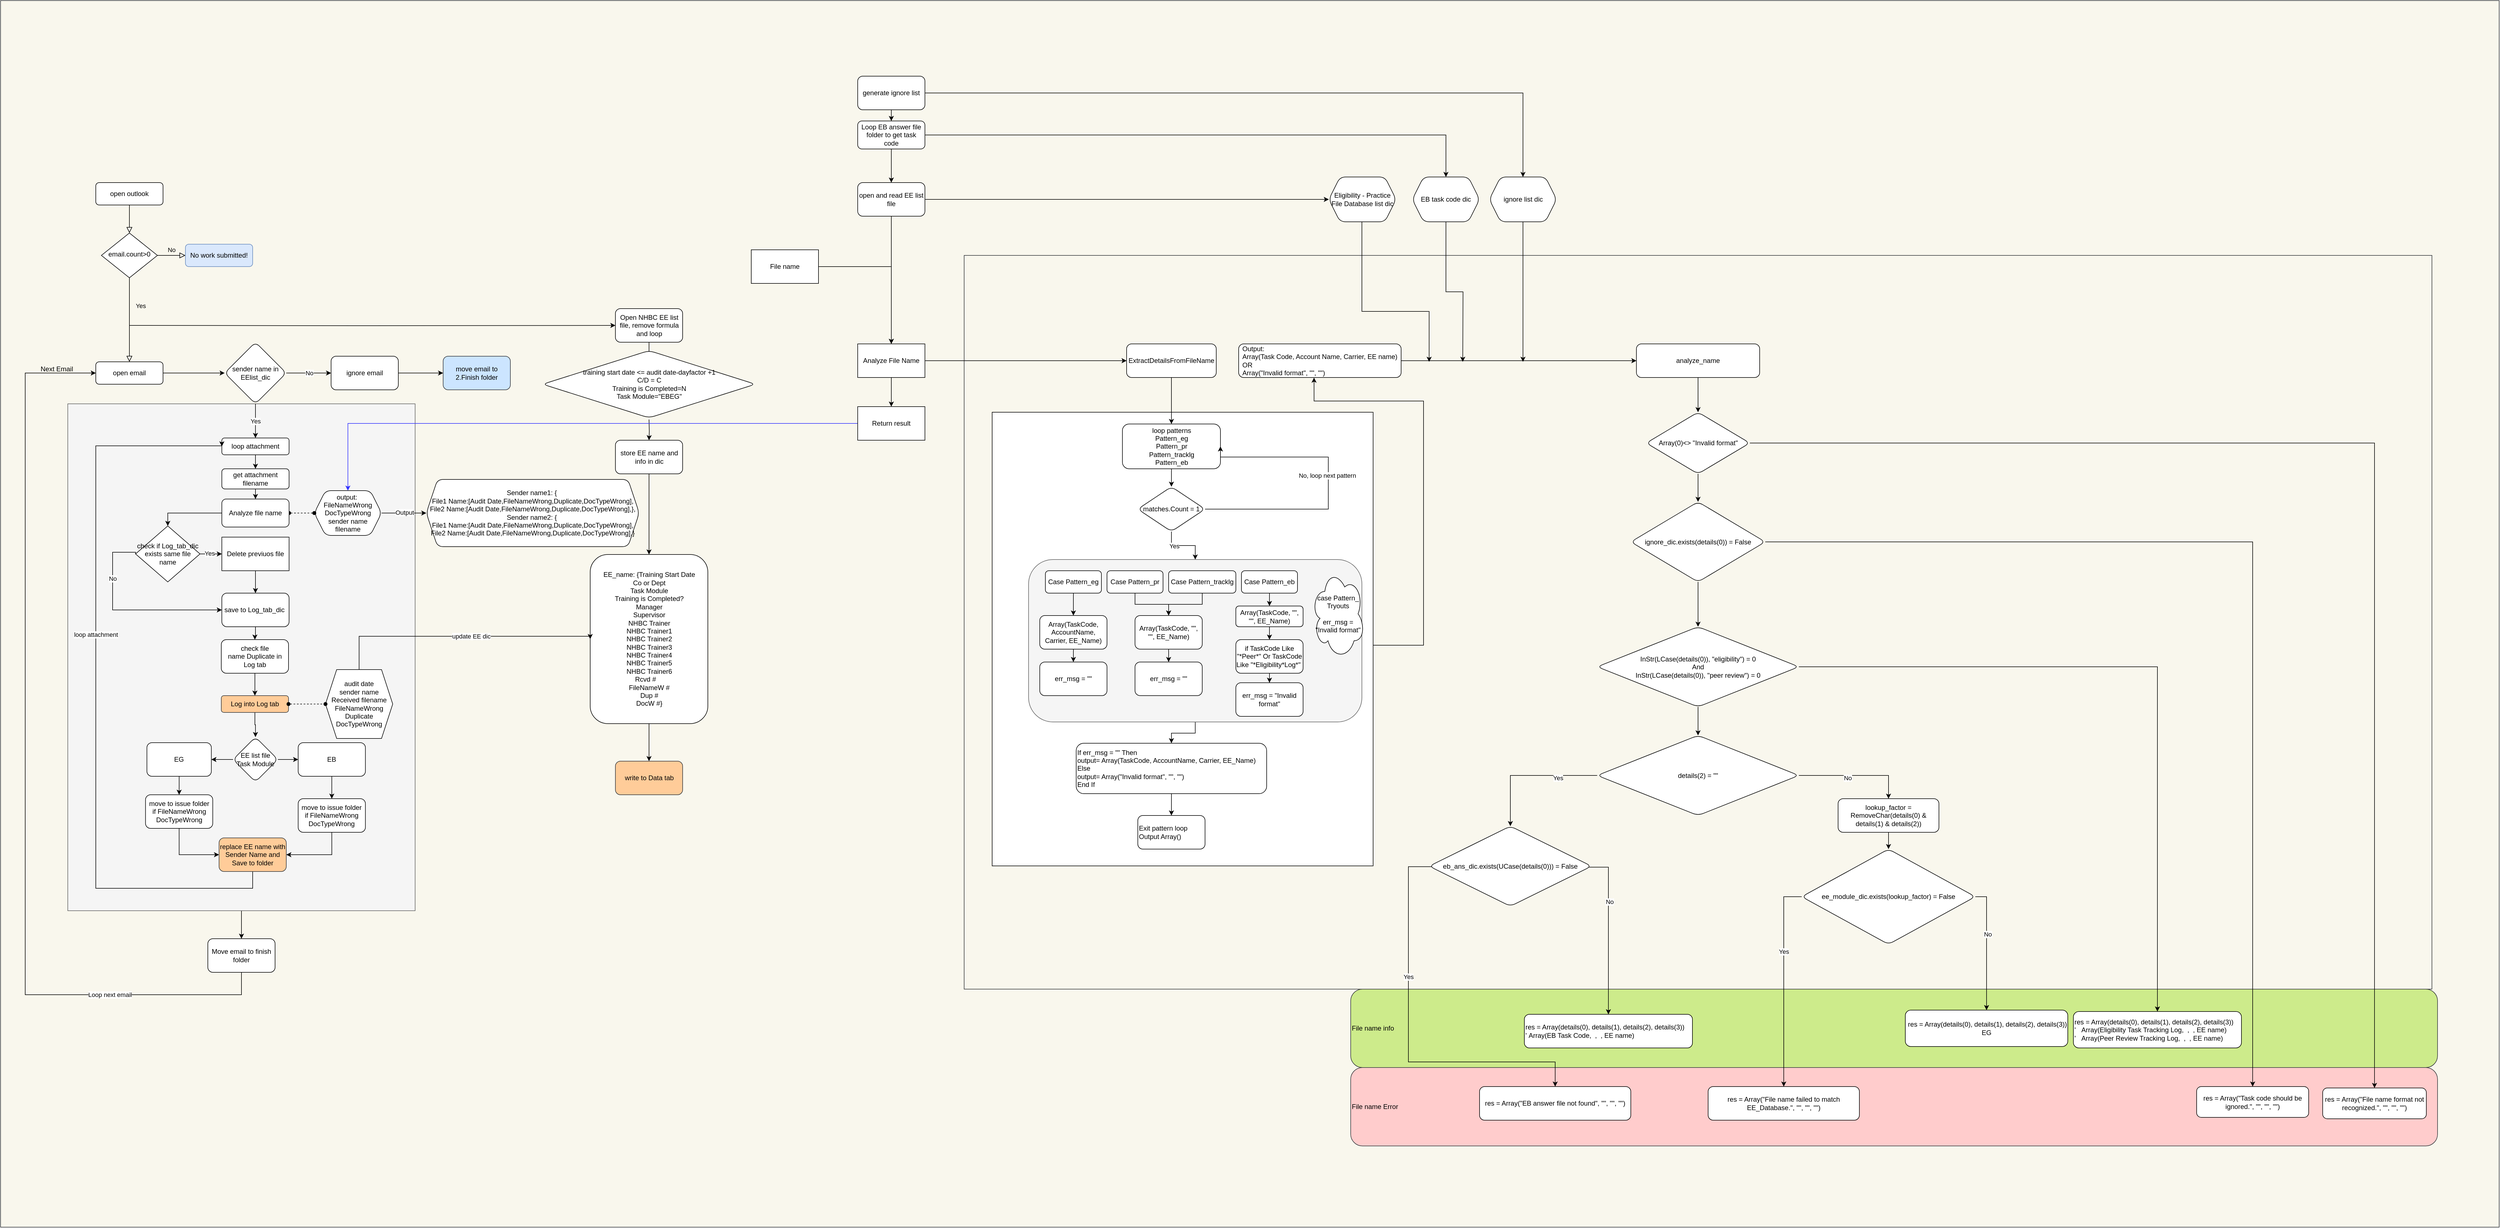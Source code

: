 <mxfile version="22.1.16" type="github">
  <diagram id="C5RBs43oDa-KdzZeNtuy" name="Page-1">
    <mxGraphModel dx="2271" dy="2032" grid="1" gridSize="10" guides="1" tooltips="1" connect="1" arrows="1" fold="1" page="1" pageScale="1" pageWidth="827" pageHeight="1169" math="0" shadow="0">
      <root>
        <mxCell id="WIyWlLk6GJQsqaUBKTNV-0" />
        <mxCell id="WIyWlLk6GJQsqaUBKTNV-1" parent="WIyWlLk6GJQsqaUBKTNV-0" />
        <mxCell id="nEFb0NRuYZ_jhTo4WBhV-221" value="" style="rounded=0;whiteSpace=wrap;html=1;fillColor=#f9f7ed;strokeColor=#36393d;" vertex="1" parent="WIyWlLk6GJQsqaUBKTNV-1">
          <mxGeometry x="-10" y="-245" width="4460" height="2190" as="geometry" />
        </mxCell>
        <mxCell id="nEFb0NRuYZ_jhTo4WBhV-155" value="File name info" style="rounded=1;whiteSpace=wrap;html=1;fillColor=#cdeb8b;strokeColor=#36393d;align=left;" vertex="1" parent="WIyWlLk6GJQsqaUBKTNV-1">
          <mxGeometry x="2400" y="1520" width="1940" height="140" as="geometry" />
        </mxCell>
        <mxCell id="nEFb0NRuYZ_jhTo4WBhV-154" value="File name Error&amp;nbsp;" style="rounded=1;whiteSpace=wrap;html=1;fillColor=#ffcccc;strokeColor=#36393d;align=left;" vertex="1" parent="WIyWlLk6GJQsqaUBKTNV-1">
          <mxGeometry x="2400" y="1660" width="1940" height="140" as="geometry" />
        </mxCell>
        <mxCell id="nEFb0NRuYZ_jhTo4WBhV-102" value="" style="rounded=0;whiteSpace=wrap;html=1;fillColor=#f9f7ed;strokeColor=#36393d;" vertex="1" parent="WIyWlLk6GJQsqaUBKTNV-1">
          <mxGeometry x="1710" y="210" width="2620" height="1310" as="geometry" />
        </mxCell>
        <mxCell id="nEFb0NRuYZ_jhTo4WBhV-98" style="edgeStyle=orthogonalEdgeStyle;rounded=0;orthogonalLoop=1;jettySize=auto;html=1;entryX=0.464;entryY=1.004;entryDx=0;entryDy=0;entryPerimeter=0;" edge="1" parent="WIyWlLk6GJQsqaUBKTNV-1" source="nEFb0NRuYZ_jhTo4WBhV-97" target="nEFb0NRuYZ_jhTo4WBhV-99">
          <mxGeometry relative="1" as="geometry">
            <Array as="points">
              <mxPoint x="2530" y="906" />
              <mxPoint x="2530" y="470" />
              <mxPoint x="2335" y="470" />
            </Array>
          </mxGeometry>
        </mxCell>
        <mxCell id="nEFb0NRuYZ_jhTo4WBhV-97" value="" style="rounded=0;whiteSpace=wrap;html=1;" vertex="1" parent="WIyWlLk6GJQsqaUBKTNV-1">
          <mxGeometry x="1760" y="490" width="680" height="810" as="geometry" />
        </mxCell>
        <mxCell id="Iln7zaR0tb7gjahA7qLT-72" style="edgeStyle=orthogonalEdgeStyle;rounded=0;orthogonalLoop=1;jettySize=auto;html=1;entryX=0;entryY=0.5;entryDx=0;entryDy=0;exitX=0.5;exitY=1;exitDx=0;exitDy=0;" parent="WIyWlLk6GJQsqaUBKTNV-1" source="nEFb0NRuYZ_jhTo4WBhV-18" target="WIyWlLk6GJQsqaUBKTNV-11" edge="1">
          <mxGeometry relative="1" as="geometry">
            <Array as="points">
              <mxPoint x="420" y="1530" />
              <mxPoint x="34" y="1530" />
              <mxPoint x="34" y="420" />
            </Array>
            <mxPoint x="400" y="1200" as="sourcePoint" />
            <mxPoint x="154" y="478" as="targetPoint" />
          </mxGeometry>
        </mxCell>
        <mxCell id="Iln7zaR0tb7gjahA7qLT-73" value="Loop next email" style="edgeLabel;html=1;align=center;verticalAlign=middle;resizable=0;points=[];" parent="Iln7zaR0tb7gjahA7qLT-72" vertex="1" connectable="0">
          <mxGeometry x="-0.666" y="1" relative="1" as="geometry">
            <mxPoint x="2" y="-1" as="offset" />
          </mxGeometry>
        </mxCell>
        <mxCell id="nEFb0NRuYZ_jhTo4WBhV-246" style="edgeStyle=orthogonalEdgeStyle;rounded=0;orthogonalLoop=1;jettySize=auto;html=1;entryX=0.5;entryY=0;entryDx=0;entryDy=0;" edge="1" parent="WIyWlLk6GJQsqaUBKTNV-1" source="Iln7zaR0tb7gjahA7qLT-71" target="nEFb0NRuYZ_jhTo4WBhV-18">
          <mxGeometry relative="1" as="geometry" />
        </mxCell>
        <mxCell id="Iln7zaR0tb7gjahA7qLT-71" value="" style="rounded=0;whiteSpace=wrap;html=1;fillColor=#f5f5f5;fontColor=#333333;strokeColor=#666666;" parent="WIyWlLk6GJQsqaUBKTNV-1" vertex="1">
          <mxGeometry x="110" y="475" width="620" height="905" as="geometry" />
        </mxCell>
        <mxCell id="WIyWlLk6GJQsqaUBKTNV-2" value="" style="rounded=0;html=1;jettySize=auto;orthogonalLoop=1;fontSize=11;endArrow=block;endFill=0;endSize=8;strokeWidth=1;shadow=0;labelBackgroundColor=none;edgeStyle=orthogonalEdgeStyle;" parent="WIyWlLk6GJQsqaUBKTNV-1" source="WIyWlLk6GJQsqaUBKTNV-3" target="WIyWlLk6GJQsqaUBKTNV-6" edge="1">
          <mxGeometry relative="1" as="geometry" />
        </mxCell>
        <mxCell id="WIyWlLk6GJQsqaUBKTNV-3" value="open outlook" style="rounded=1;whiteSpace=wrap;html=1;fontSize=12;glass=0;strokeWidth=1;shadow=0;" parent="WIyWlLk6GJQsqaUBKTNV-1" vertex="1">
          <mxGeometry x="160" y="80" width="120" height="40" as="geometry" />
        </mxCell>
        <mxCell id="WIyWlLk6GJQsqaUBKTNV-4" value="Yes" style="rounded=0;html=1;jettySize=auto;orthogonalLoop=1;fontSize=11;endArrow=block;endFill=0;endSize=8;strokeWidth=1;shadow=0;labelBackgroundColor=none;edgeStyle=orthogonalEdgeStyle;entryX=0.5;entryY=0;entryDx=0;entryDy=0;exitX=0.5;exitY=1;exitDx=0;exitDy=0;" parent="WIyWlLk6GJQsqaUBKTNV-1" source="WIyWlLk6GJQsqaUBKTNV-6" target="WIyWlLk6GJQsqaUBKTNV-11" edge="1">
          <mxGeometry x="-0.333" y="20" relative="1" as="geometry">
            <mxPoint as="offset" />
            <mxPoint x="220" y="290" as="targetPoint" />
          </mxGeometry>
        </mxCell>
        <mxCell id="WIyWlLk6GJQsqaUBKTNV-5" value="No" style="edgeStyle=orthogonalEdgeStyle;rounded=0;html=1;jettySize=auto;orthogonalLoop=1;fontSize=11;endArrow=block;endFill=0;endSize=8;strokeWidth=1;shadow=0;labelBackgroundColor=none;" parent="WIyWlLk6GJQsqaUBKTNV-1" source="WIyWlLk6GJQsqaUBKTNV-6" target="WIyWlLk6GJQsqaUBKTNV-7" edge="1">
          <mxGeometry y="10" relative="1" as="geometry">
            <mxPoint as="offset" />
          </mxGeometry>
        </mxCell>
        <mxCell id="Iln7zaR0tb7gjahA7qLT-15" style="edgeStyle=orthogonalEdgeStyle;rounded=0;orthogonalLoop=1;jettySize=auto;html=1;entryX=0;entryY=0.5;entryDx=0;entryDy=0;" parent="WIyWlLk6GJQsqaUBKTNV-1" target="Iln7zaR0tb7gjahA7qLT-2" edge="1">
          <mxGeometry relative="1" as="geometry">
            <mxPoint x="220" y="335" as="sourcePoint" />
            <mxPoint x="750" y="320" as="targetPoint" />
            <Array as="points" />
          </mxGeometry>
        </mxCell>
        <mxCell id="WIyWlLk6GJQsqaUBKTNV-6" value="email.count&amp;gt;0" style="rhombus;whiteSpace=wrap;html=1;shadow=0;fontFamily=Helvetica;fontSize=12;align=center;strokeWidth=1;spacing=6;spacingTop=-4;" parent="WIyWlLk6GJQsqaUBKTNV-1" vertex="1">
          <mxGeometry x="170" y="170" width="100" height="80" as="geometry" />
        </mxCell>
        <mxCell id="WIyWlLk6GJQsqaUBKTNV-7" value="No work submitted!" style="rounded=1;whiteSpace=wrap;html=1;fontSize=12;glass=0;strokeWidth=1;shadow=0;fillColor=#dae8fc;strokeColor=#6c8ebf;" parent="WIyWlLk6GJQsqaUBKTNV-1" vertex="1">
          <mxGeometry x="320" y="190" width="120" height="40" as="geometry" />
        </mxCell>
        <mxCell id="Iln7zaR0tb7gjahA7qLT-8" value="" style="edgeStyle=orthogonalEdgeStyle;rounded=0;orthogonalLoop=1;jettySize=auto;html=1;" parent="WIyWlLk6GJQsqaUBKTNV-1" source="WIyWlLk6GJQsqaUBKTNV-11" target="Iln7zaR0tb7gjahA7qLT-7" edge="1">
          <mxGeometry relative="1" as="geometry" />
        </mxCell>
        <mxCell id="WIyWlLk6GJQsqaUBKTNV-11" value="open email" style="rounded=1;whiteSpace=wrap;html=1;fontSize=12;glass=0;strokeWidth=1;shadow=0;" parent="WIyWlLk6GJQsqaUBKTNV-1" vertex="1">
          <mxGeometry x="160" y="400" width="120" height="40" as="geometry" />
        </mxCell>
        <mxCell id="nEFb0NRuYZ_jhTo4WBhV-5" style="edgeStyle=orthogonalEdgeStyle;rounded=0;orthogonalLoop=1;jettySize=auto;html=1;entryX=0.5;entryY=0;entryDx=0;entryDy=0;" edge="1" parent="WIyWlLk6GJQsqaUBKTNV-1" source="Iln7zaR0tb7gjahA7qLT-2">
          <mxGeometry relative="1" as="geometry">
            <mxPoint x="1147.5" y="423" as="targetPoint" />
          </mxGeometry>
        </mxCell>
        <mxCell id="Iln7zaR0tb7gjahA7qLT-2" value="Open NHBC EE list file, remove formula&lt;br&gt;and loop" style="rounded=1;whiteSpace=wrap;html=1;" parent="WIyWlLk6GJQsqaUBKTNV-1" vertex="1">
          <mxGeometry x="1087.5" y="305" width="120" height="60" as="geometry" />
        </mxCell>
        <mxCell id="Iln7zaR0tb7gjahA7qLT-6" value="" style="edgeStyle=orthogonalEdgeStyle;rounded=0;orthogonalLoop=1;jettySize=auto;html=1;" parent="WIyWlLk6GJQsqaUBKTNV-1" source="Iln7zaR0tb7gjahA7qLT-3" target="Iln7zaR0tb7gjahA7qLT-5" edge="1">
          <mxGeometry relative="1" as="geometry" />
        </mxCell>
        <mxCell id="Iln7zaR0tb7gjahA7qLT-3" value="store EE name and info in dic" style="whiteSpace=wrap;html=1;rounded=1;" parent="WIyWlLk6GJQsqaUBKTNV-1" vertex="1">
          <mxGeometry x="1087.5" y="540" width="120" height="60" as="geometry" />
        </mxCell>
        <mxCell id="nEFb0NRuYZ_jhTo4WBhV-10" value="" style="edgeStyle=orthogonalEdgeStyle;rounded=0;orthogonalLoop=1;jettySize=auto;html=1;" edge="1" parent="WIyWlLk6GJQsqaUBKTNV-1" source="Iln7zaR0tb7gjahA7qLT-5" target="nEFb0NRuYZ_jhTo4WBhV-9">
          <mxGeometry relative="1" as="geometry" />
        </mxCell>
        <mxCell id="Iln7zaR0tb7gjahA7qLT-5" value="&lt;div&gt;EE_name: {Training Start Date&lt;/div&gt;&lt;div&gt;Co or Dept&lt;/div&gt;&lt;div&gt;Task Module&lt;/div&gt;&lt;div&gt;Training is Completed?&lt;br&gt;&lt;/div&gt;&lt;div&gt;Manager&lt;/div&gt;&lt;div&gt;Supervisor&lt;/div&gt;&lt;div&gt;NHBC Trainer&lt;/div&gt;&lt;div&gt;NHBC Trainer1&lt;/div&gt;&lt;div&gt;NHBC Trainer2&lt;/div&gt;&lt;div&gt;NHBC Trainer3&lt;/div&gt;&lt;div&gt;NHBC Trainer4&lt;/div&gt;&lt;div&gt;NHBC Trainer5&lt;/div&gt;&lt;div&gt;NHBC Trainer6&lt;/div&gt;&lt;div&gt;Rcvd #&lt;span style=&quot;white-space: pre;&quot;&gt;&amp;nbsp;&amp;nbsp;&amp;nbsp;&amp;nbsp;&lt;/span&gt;&lt;/div&gt;&lt;div&gt;FileNameW #&lt;/div&gt;&lt;div&gt;Dup #&lt;/div&gt;&lt;div&gt;&lt;span style=&quot;background-color: initial;&quot;&gt;DocW #&lt;/span&gt;}&lt;/div&gt;" style="whiteSpace=wrap;html=1;rounded=1;" parent="WIyWlLk6GJQsqaUBKTNV-1" vertex="1">
          <mxGeometry x="1042.5" y="744" width="210" height="302" as="geometry" />
        </mxCell>
        <mxCell id="Iln7zaR0tb7gjahA7qLT-12" value="Yes" style="edgeStyle=orthogonalEdgeStyle;rounded=0;orthogonalLoop=1;jettySize=auto;html=1;entryX=0.5;entryY=0;entryDx=0;entryDy=0;exitX=0.5;exitY=1;exitDx=0;exitDy=0;" parent="WIyWlLk6GJQsqaUBKTNV-1" source="Iln7zaR0tb7gjahA7qLT-7" target="Iln7zaR0tb7gjahA7qLT-20" edge="1">
          <mxGeometry relative="1" as="geometry">
            <mxPoint x="415" y="520" as="targetPoint" />
          </mxGeometry>
        </mxCell>
        <mxCell id="Iln7zaR0tb7gjahA7qLT-14" value="No" style="edgeStyle=orthogonalEdgeStyle;rounded=0;orthogonalLoop=1;jettySize=auto;html=1;" parent="WIyWlLk6GJQsqaUBKTNV-1" source="Iln7zaR0tb7gjahA7qLT-7" target="Iln7zaR0tb7gjahA7qLT-13" edge="1">
          <mxGeometry x="0.013" relative="1" as="geometry">
            <mxPoint as="offset" />
          </mxGeometry>
        </mxCell>
        <mxCell id="Iln7zaR0tb7gjahA7qLT-7" value="sender name in EElist_dic" style="rhombus;whiteSpace=wrap;html=1;rounded=1;glass=0;strokeWidth=1;shadow=0;" parent="WIyWlLk6GJQsqaUBKTNV-1" vertex="1">
          <mxGeometry x="390" y="365" width="110" height="110" as="geometry" />
        </mxCell>
        <mxCell id="nEFb0NRuYZ_jhTo4WBhV-184" value="" style="edgeStyle=orthogonalEdgeStyle;rounded=0;orthogonalLoop=1;jettySize=auto;html=1;" edge="1" parent="WIyWlLk6GJQsqaUBKTNV-1" source="Iln7zaR0tb7gjahA7qLT-13" target="nEFb0NRuYZ_jhTo4WBhV-183">
          <mxGeometry relative="1" as="geometry" />
        </mxCell>
        <mxCell id="Iln7zaR0tb7gjahA7qLT-13" value="ignore email" style="rounded=1;whiteSpace=wrap;html=1;glass=0;strokeWidth=1;shadow=0;" parent="WIyWlLk6GJQsqaUBKTNV-1" vertex="1">
          <mxGeometry x="580" y="390" width="120" height="60" as="geometry" />
        </mxCell>
        <mxCell id="Iln7zaR0tb7gjahA7qLT-24" value="" style="edgeStyle=orthogonalEdgeStyle;rounded=0;orthogonalLoop=1;jettySize=auto;html=1;" parent="WIyWlLk6GJQsqaUBKTNV-1" source="Iln7zaR0tb7gjahA7qLT-20" target="Iln7zaR0tb7gjahA7qLT-23" edge="1">
          <mxGeometry relative="1" as="geometry" />
        </mxCell>
        <mxCell id="Iln7zaR0tb7gjahA7qLT-20" value="loop attachment" style="whiteSpace=wrap;html=1;rounded=1;glass=0;strokeWidth=1;shadow=0;" parent="WIyWlLk6GJQsqaUBKTNV-1" vertex="1">
          <mxGeometry x="385" y="536" width="120" height="30" as="geometry" />
        </mxCell>
        <mxCell id="nEFb0NRuYZ_jhTo4WBhV-225" style="edgeStyle=orthogonalEdgeStyle;rounded=0;orthogonalLoop=1;jettySize=auto;html=1;entryX=0.5;entryY=0;entryDx=0;entryDy=0;exitX=0;exitY=0.5;exitDx=0;exitDy=0;" edge="1" parent="WIyWlLk6GJQsqaUBKTNV-1" source="nEFb0NRuYZ_jhTo4WBhV-263" target="nEFb0NRuYZ_jhTo4WBhV-195">
          <mxGeometry relative="1" as="geometry">
            <Array as="points">
              <mxPoint x="289" y="670" />
            </Array>
          </mxGeometry>
        </mxCell>
        <mxCell id="nEFb0NRuYZ_jhTo4WBhV-264" value="" style="edgeStyle=orthogonalEdgeStyle;rounded=0;orthogonalLoop=1;jettySize=auto;html=1;" edge="1" parent="WIyWlLk6GJQsqaUBKTNV-1" source="Iln7zaR0tb7gjahA7qLT-23" target="nEFb0NRuYZ_jhTo4WBhV-263">
          <mxGeometry relative="1" as="geometry" />
        </mxCell>
        <mxCell id="Iln7zaR0tb7gjahA7qLT-23" value="get attachment filename" style="whiteSpace=wrap;html=1;rounded=1;glass=0;strokeWidth=1;shadow=0;" parent="WIyWlLk6GJQsqaUBKTNV-1" vertex="1">
          <mxGeometry x="385" y="591" width="120" height="36" as="geometry" />
        </mxCell>
        <mxCell id="Iln7zaR0tb7gjahA7qLT-28" value="" style="edgeStyle=orthogonalEdgeStyle;rounded=0;orthogonalLoop=1;jettySize=auto;html=1;" parent="WIyWlLk6GJQsqaUBKTNV-1" source="Iln7zaR0tb7gjahA7qLT-25" target="Iln7zaR0tb7gjahA7qLT-27" edge="1">
          <mxGeometry relative="1" as="geometry" />
        </mxCell>
        <mxCell id="Iln7zaR0tb7gjahA7qLT-30" value="" style="edgeStyle=orthogonalEdgeStyle;rounded=0;orthogonalLoop=1;jettySize=auto;html=1;" parent="WIyWlLk6GJQsqaUBKTNV-1" source="Iln7zaR0tb7gjahA7qLT-25" target="Iln7zaR0tb7gjahA7qLT-29" edge="1">
          <mxGeometry relative="1" as="geometry" />
        </mxCell>
        <mxCell id="Iln7zaR0tb7gjahA7qLT-25" value="EE list file&lt;div style=&quot;border-color: var(--border-color);&quot;&gt;Task Module&lt;/div&gt;" style="rhombus;whiteSpace=wrap;html=1;rounded=1;glass=0;strokeWidth=1;shadow=0;" parent="WIyWlLk6GJQsqaUBKTNV-1" vertex="1">
          <mxGeometry x="405" y="1070" width="80" height="80" as="geometry" />
        </mxCell>
        <mxCell id="Iln7zaR0tb7gjahA7qLT-59" style="edgeStyle=orthogonalEdgeStyle;rounded=0;orthogonalLoop=1;jettySize=auto;html=1;entryX=0;entryY=0.5;entryDx=0;entryDy=0;exitX=0.5;exitY=1;exitDx=0;exitDy=0;" parent="WIyWlLk6GJQsqaUBKTNV-1" source="Iln7zaR0tb7gjahA7qLT-64" target="Iln7zaR0tb7gjahA7qLT-56" edge="1">
          <mxGeometry relative="1" as="geometry" />
        </mxCell>
        <mxCell id="Iln7zaR0tb7gjahA7qLT-66" style="edgeStyle=orthogonalEdgeStyle;rounded=0;orthogonalLoop=1;jettySize=auto;html=1;entryX=0.5;entryY=0;entryDx=0;entryDy=0;" parent="WIyWlLk6GJQsqaUBKTNV-1" source="Iln7zaR0tb7gjahA7qLT-27" target="Iln7zaR0tb7gjahA7qLT-64" edge="1">
          <mxGeometry relative="1" as="geometry" />
        </mxCell>
        <mxCell id="Iln7zaR0tb7gjahA7qLT-27" value="EG" style="whiteSpace=wrap;html=1;rounded=1;glass=0;strokeWidth=1;shadow=0;" parent="WIyWlLk6GJQsqaUBKTNV-1" vertex="1">
          <mxGeometry x="251.25" y="1080" width="115" height="60" as="geometry" />
        </mxCell>
        <mxCell id="Iln7zaR0tb7gjahA7qLT-57" style="edgeStyle=orthogonalEdgeStyle;rounded=0;orthogonalLoop=1;jettySize=auto;html=1;entryX=1;entryY=0.5;entryDx=0;entryDy=0;exitX=0.5;exitY=1;exitDx=0;exitDy=0;" parent="WIyWlLk6GJQsqaUBKTNV-1" source="Iln7zaR0tb7gjahA7qLT-47" target="Iln7zaR0tb7gjahA7qLT-56" edge="1">
          <mxGeometry relative="1" as="geometry" />
        </mxCell>
        <mxCell id="Iln7zaR0tb7gjahA7qLT-63" style="edgeStyle=orthogonalEdgeStyle;rounded=0;orthogonalLoop=1;jettySize=auto;html=1;entryX=0.5;entryY=0;entryDx=0;entryDy=0;" parent="WIyWlLk6GJQsqaUBKTNV-1" source="Iln7zaR0tb7gjahA7qLT-29" target="Iln7zaR0tb7gjahA7qLT-47" edge="1">
          <mxGeometry relative="1" as="geometry" />
        </mxCell>
        <mxCell id="Iln7zaR0tb7gjahA7qLT-29" value="EB" style="whiteSpace=wrap;html=1;rounded=1;glass=0;strokeWidth=1;shadow=0;" parent="WIyWlLk6GJQsqaUBKTNV-1" vertex="1">
          <mxGeometry x="521.25" y="1080" width="120" height="60" as="geometry" />
        </mxCell>
        <mxCell id="nEFb0NRuYZ_jhTo4WBhV-238" value="" style="edgeStyle=orthogonalEdgeStyle;rounded=0;orthogonalLoop=1;jettySize=auto;html=1;" edge="1" parent="WIyWlLk6GJQsqaUBKTNV-1" source="Iln7zaR0tb7gjahA7qLT-31" target="nEFb0NRuYZ_jhTo4WBhV-237">
          <mxGeometry relative="1" as="geometry" />
        </mxCell>
        <mxCell id="Iln7zaR0tb7gjahA7qLT-31" value="check file name&amp;nbsp;Duplicate in Log tab" style="whiteSpace=wrap;html=1;rounded=1;glass=0;strokeWidth=1;shadow=0;" parent="WIyWlLk6GJQsqaUBKTNV-1" vertex="1">
          <mxGeometry x="384" y="896" width="120" height="60" as="geometry" />
        </mxCell>
        <mxCell id="nEFb0NRuYZ_jhTo4WBhV-12" value="" style="edgeStyle=orthogonalEdgeStyle;rounded=0;orthogonalLoop=1;jettySize=auto;html=1;" edge="1" parent="WIyWlLk6GJQsqaUBKTNV-1" source="Iln7zaR0tb7gjahA7qLT-51" target="nEFb0NRuYZ_jhTo4WBhV-11">
          <mxGeometry relative="1" as="geometry" />
        </mxCell>
        <mxCell id="nEFb0NRuYZ_jhTo4WBhV-15" value="Output" style="edgeLabel;html=1;align=center;verticalAlign=middle;resizable=0;points=[];" vertex="1" connectable="0" parent="nEFb0NRuYZ_jhTo4WBhV-12">
          <mxGeometry x="0.026" y="1" relative="1" as="geometry">
            <mxPoint as="offset" />
          </mxGeometry>
        </mxCell>
        <mxCell id="Iln7zaR0tb7gjahA7qLT-51" value="output:&amp;nbsp;&lt;br style=&quot;border-color: var(--border-color);&quot;&gt;&lt;div style=&quot;border-color: var(--border-color);&quot;&gt;FileNameWrong&lt;/div&gt;&lt;div style=&quot;border-color: var(--border-color);&quot;&gt;DocTypeWrong&lt;/div&gt;&lt;div style=&quot;border-color: var(--border-color);&quot;&gt;sender name&lt;/div&gt;&lt;div style=&quot;border-color: var(--border-color);&quot;&gt;filename&lt;/div&gt;" style="shape=hexagon;perimeter=hexagonPerimeter2;whiteSpace=wrap;html=1;fixedSize=1;rounded=1;glass=0;strokeWidth=1;shadow=0;" parent="WIyWlLk6GJQsqaUBKTNV-1" vertex="1">
          <mxGeometry x="550" y="630" width="120" height="80" as="geometry" />
        </mxCell>
        <mxCell id="Iln7zaR0tb7gjahA7qLT-69" style="edgeStyle=orthogonalEdgeStyle;rounded=0;orthogonalLoop=1;jettySize=auto;html=1;entryX=0;entryY=0.5;entryDx=0;entryDy=0;exitX=0.5;exitY=1;exitDx=0;exitDy=0;" parent="WIyWlLk6GJQsqaUBKTNV-1" source="Iln7zaR0tb7gjahA7qLT-56" target="Iln7zaR0tb7gjahA7qLT-20" edge="1">
          <mxGeometry relative="1" as="geometry">
            <Array as="points">
              <mxPoint x="440" y="1340" />
              <mxPoint x="160" y="1340" />
              <mxPoint x="160" y="550" />
              <mxPoint x="385" y="550" />
            </Array>
          </mxGeometry>
        </mxCell>
        <mxCell id="Iln7zaR0tb7gjahA7qLT-70" value="loop attachment" style="edgeLabel;html=1;align=center;verticalAlign=middle;resizable=0;points=[];" parent="Iln7zaR0tb7gjahA7qLT-69" vertex="1" connectable="0">
          <mxGeometry x="0.248" relative="1" as="geometry">
            <mxPoint y="64" as="offset" />
          </mxGeometry>
        </mxCell>
        <mxCell id="Iln7zaR0tb7gjahA7qLT-56" value="replace EE name with Sender Name and Save to folder" style="rounded=1;whiteSpace=wrap;html=1;fillColor=#ffcc99;strokeColor=#36393d;" parent="WIyWlLk6GJQsqaUBKTNV-1" vertex="1">
          <mxGeometry x="380" y="1250" width="120" height="60" as="geometry" />
        </mxCell>
        <mxCell id="Iln7zaR0tb7gjahA7qLT-47" value="move to issue folder if&amp;nbsp;FileNameWrong&lt;div style=&quot;border-color: var(--border-color);&quot;&gt;DocTypeWrong&lt;/div&gt;" style="whiteSpace=wrap;html=1;rounded=1;glass=0;strokeWidth=1;shadow=0;" parent="WIyWlLk6GJQsqaUBKTNV-1" vertex="1">
          <mxGeometry x="521.25" y="1180" width="120" height="60" as="geometry" />
        </mxCell>
        <mxCell id="Iln7zaR0tb7gjahA7qLT-64" value="move to issue folder if&amp;nbsp;FileNameWrong&lt;div style=&quot;border-color: var(--border-color);&quot;&gt;DocTypeWrong&lt;/div&gt;" style="whiteSpace=wrap;html=1;rounded=1;glass=0;strokeWidth=1;shadow=0;" parent="WIyWlLk6GJQsqaUBKTNV-1" vertex="1">
          <mxGeometry x="248.75" y="1173" width="120" height="60" as="geometry" />
        </mxCell>
        <mxCell id="Iln7zaR0tb7gjahA7qLT-74" value="Next Email" style="text;html=1;align=center;verticalAlign=middle;resizable=0;points=[];autosize=1;strokeColor=none;fillColor=none;" parent="WIyWlLk6GJQsqaUBKTNV-1" vertex="1">
          <mxGeometry x="50" y="398" width="80" height="30" as="geometry" />
        </mxCell>
        <mxCell id="nEFb0NRuYZ_jhTo4WBhV-6" style="edgeStyle=orthogonalEdgeStyle;rounded=0;orthogonalLoop=1;jettySize=auto;html=1;" edge="1" parent="WIyWlLk6GJQsqaUBKTNV-1" target="Iln7zaR0tb7gjahA7qLT-3">
          <mxGeometry relative="1" as="geometry">
            <mxPoint x="1147.5" y="503" as="sourcePoint" />
          </mxGeometry>
        </mxCell>
        <mxCell id="nEFb0NRuYZ_jhTo4WBhV-1" value="training start date &amp;lt;= audit date-dayfactor +1&lt;br&gt;C/D = C&lt;br&gt;Training is Completed=N&lt;br&gt;Task Module=&quot;EBEG&quot;" style="rhombus;whiteSpace=wrap;html=1;rounded=1;glass=0;strokeWidth=1;shadow=0;" vertex="1" parent="WIyWlLk6GJQsqaUBKTNV-1">
          <mxGeometry x="957.5" y="380" width="380" height="120" as="geometry" />
        </mxCell>
        <mxCell id="nEFb0NRuYZ_jhTo4WBhV-9" value="write to Data tab" style="whiteSpace=wrap;html=1;rounded=1;fillColor=#ffcc99;strokeColor=#36393d;" vertex="1" parent="WIyWlLk6GJQsqaUBKTNV-1">
          <mxGeometry x="1087.5" y="1113" width="120" height="60" as="geometry" />
        </mxCell>
        <mxCell id="nEFb0NRuYZ_jhTo4WBhV-11" value="&lt;div style=&quot;border-color: var(--border-color);&quot;&gt;Sender name1: {&amp;nbsp;&lt;/div&gt;&lt;div style=&quot;border-color: var(--border-color);&quot;&gt;File1 Name:[Audit Date,FileNameWrong,Duplicate,DocTypeWrong],&lt;/div&gt;&lt;div style=&quot;border-color: var(--border-color);&quot;&gt;File2 Name:[Audit Date,FileNameWrong,Duplicate,DocTypeWrong],},&lt;br&gt;&lt;/div&gt;&lt;div style=&quot;border-color: var(--border-color);&quot;&gt;&lt;div style=&quot;border-color: var(--border-color);&quot;&gt;Sender name2: {&amp;nbsp;&lt;/div&gt;&lt;div style=&quot;border-color: var(--border-color);&quot;&gt;File1 Name:[Audit Date,FileNameWrong,Duplicate,DocTypeWrong],&lt;/div&gt;&lt;div style=&quot;border-color: var(--border-color);&quot;&gt;File2 Name:[Audit Date,FileNameWrong,Duplicate,DocTypeWrong],}&lt;/div&gt;&lt;/div&gt;" style="shape=hexagon;perimeter=hexagonPerimeter2;whiteSpace=wrap;html=1;fixedSize=1;rounded=1;glass=0;strokeWidth=1;shadow=0;align=center;" vertex="1" parent="WIyWlLk6GJQsqaUBKTNV-1">
          <mxGeometry x="750" y="610" width="380" height="120" as="geometry" />
        </mxCell>
        <mxCell id="nEFb0NRuYZ_jhTo4WBhV-18" value="Move email to finish folder" style="rounded=1;whiteSpace=wrap;html=1;" vertex="1" parent="WIyWlLk6GJQsqaUBKTNV-1">
          <mxGeometry x="360" y="1430" width="120" height="60" as="geometry" />
        </mxCell>
        <mxCell id="nEFb0NRuYZ_jhTo4WBhV-163" value="" style="edgeStyle=orthogonalEdgeStyle;rounded=0;orthogonalLoop=1;jettySize=auto;html=1;" edge="1" parent="WIyWlLk6GJQsqaUBKTNV-1" source="nEFb0NRuYZ_jhTo4WBhV-19" target="nEFb0NRuYZ_jhTo4WBhV-162">
          <mxGeometry relative="1" as="geometry" />
        </mxCell>
        <mxCell id="nEFb0NRuYZ_jhTo4WBhV-19" value="File name" style="rounded=0;whiteSpace=wrap;html=1;" vertex="1" parent="WIyWlLk6GJQsqaUBKTNV-1">
          <mxGeometry x="1330" y="200" width="120" height="60" as="geometry" />
        </mxCell>
        <mxCell id="nEFb0NRuYZ_jhTo4WBhV-92" value="" style="edgeStyle=orthogonalEdgeStyle;rounded=0;orthogonalLoop=1;jettySize=auto;html=1;" edge="1" parent="WIyWlLk6GJQsqaUBKTNV-1" source="nEFb0NRuYZ_jhTo4WBhV-29" target="nEFb0NRuYZ_jhTo4WBhV-91">
          <mxGeometry relative="1" as="geometry" />
        </mxCell>
        <mxCell id="nEFb0NRuYZ_jhTo4WBhV-29" value="analyze_name" style="rounded=1;whiteSpace=wrap;html=1;" vertex="1" parent="WIyWlLk6GJQsqaUBKTNV-1">
          <mxGeometry x="2910" y="368" width="220" height="60" as="geometry" />
        </mxCell>
        <mxCell id="nEFb0NRuYZ_jhTo4WBhV-34" value="" style="edgeStyle=orthogonalEdgeStyle;rounded=0;orthogonalLoop=1;jettySize=auto;html=1;" edge="1" parent="WIyWlLk6GJQsqaUBKTNV-1" source="nEFb0NRuYZ_jhTo4WBhV-31" target="nEFb0NRuYZ_jhTo4WBhV-33">
          <mxGeometry relative="1" as="geometry" />
        </mxCell>
        <mxCell id="nEFb0NRuYZ_jhTo4WBhV-207" style="edgeStyle=orthogonalEdgeStyle;rounded=0;orthogonalLoop=1;jettySize=auto;html=1;entryX=0.5;entryY=0;entryDx=0;entryDy=0;" edge="1" parent="WIyWlLk6GJQsqaUBKTNV-1" source="nEFb0NRuYZ_jhTo4WBhV-31" target="nEFb0NRuYZ_jhTo4WBhV-162">
          <mxGeometry relative="1" as="geometry" />
        </mxCell>
        <mxCell id="nEFb0NRuYZ_jhTo4WBhV-31" value="open and read EE list file" style="rounded=1;whiteSpace=wrap;html=1;" vertex="1" parent="WIyWlLk6GJQsqaUBKTNV-1">
          <mxGeometry x="1520" y="80" width="120" height="60" as="geometry" />
        </mxCell>
        <mxCell id="nEFb0NRuYZ_jhTo4WBhV-36" value="" style="edgeStyle=orthogonalEdgeStyle;rounded=0;orthogonalLoop=1;jettySize=auto;html=1;exitX=1;exitY=0.5;exitDx=0;exitDy=0;" edge="1" parent="WIyWlLk6GJQsqaUBKTNV-1" source="nEFb0NRuYZ_jhTo4WBhV-32" target="nEFb0NRuYZ_jhTo4WBhV-35">
          <mxGeometry relative="1" as="geometry">
            <Array as="points">
              <mxPoint x="2570" y="-5" />
            </Array>
          </mxGeometry>
        </mxCell>
        <mxCell id="nEFb0NRuYZ_jhTo4WBhV-158" style="edgeStyle=orthogonalEdgeStyle;rounded=0;orthogonalLoop=1;jettySize=auto;html=1;entryX=0.5;entryY=0;entryDx=0;entryDy=0;" edge="1" parent="WIyWlLk6GJQsqaUBKTNV-1" source="nEFb0NRuYZ_jhTo4WBhV-32" target="nEFb0NRuYZ_jhTo4WBhV-31">
          <mxGeometry relative="1" as="geometry" />
        </mxCell>
        <mxCell id="nEFb0NRuYZ_jhTo4WBhV-32" value="Loop EB answer file folder to get task code" style="rounded=1;whiteSpace=wrap;html=1;" vertex="1" parent="WIyWlLk6GJQsqaUBKTNV-1">
          <mxGeometry x="1520" y="-30" width="120" height="50" as="geometry" />
        </mxCell>
        <mxCell id="nEFb0NRuYZ_jhTo4WBhV-153" style="edgeStyle=orthogonalEdgeStyle;rounded=0;orthogonalLoop=1;jettySize=auto;html=1;" edge="1" parent="WIyWlLk6GJQsqaUBKTNV-1" source="nEFb0NRuYZ_jhTo4WBhV-33">
          <mxGeometry relative="1" as="geometry">
            <mxPoint x="2540.0" y="400" as="targetPoint" />
            <Array as="points">
              <mxPoint x="2420" y="310" />
              <mxPoint x="2540" y="310" />
            </Array>
          </mxGeometry>
        </mxCell>
        <mxCell id="nEFb0NRuYZ_jhTo4WBhV-33" value="Eligibility - Practice File Database list dic" style="shape=hexagon;perimeter=hexagonPerimeter2;whiteSpace=wrap;html=1;fixedSize=1;rounded=1;" vertex="1" parent="WIyWlLk6GJQsqaUBKTNV-1">
          <mxGeometry x="2361" y="70" width="120" height="80" as="geometry" />
        </mxCell>
        <mxCell id="nEFb0NRuYZ_jhTo4WBhV-108" style="edgeStyle=orthogonalEdgeStyle;rounded=0;orthogonalLoop=1;jettySize=auto;html=1;" edge="1" parent="WIyWlLk6GJQsqaUBKTNV-1" source="nEFb0NRuYZ_jhTo4WBhV-35">
          <mxGeometry relative="1" as="geometry">
            <mxPoint x="2600" y="400" as="targetPoint" />
          </mxGeometry>
        </mxCell>
        <mxCell id="nEFb0NRuYZ_jhTo4WBhV-35" value="EB task code dic" style="shape=hexagon;perimeter=hexagonPerimeter2;whiteSpace=wrap;html=1;fixedSize=1;rounded=1;" vertex="1" parent="WIyWlLk6GJQsqaUBKTNV-1">
          <mxGeometry x="2510" y="70" width="120" height="80" as="geometry" />
        </mxCell>
        <mxCell id="nEFb0NRuYZ_jhTo4WBhV-90" value="" style="edgeStyle=orthogonalEdgeStyle;rounded=0;orthogonalLoop=1;jettySize=auto;html=1;" edge="1" parent="WIyWlLk6GJQsqaUBKTNV-1" source="nEFb0NRuYZ_jhTo4WBhV-37" target="nEFb0NRuYZ_jhTo4WBhV-38">
          <mxGeometry relative="1" as="geometry" />
        </mxCell>
        <mxCell id="nEFb0NRuYZ_jhTo4WBhV-157" style="edgeStyle=orthogonalEdgeStyle;rounded=0;orthogonalLoop=1;jettySize=auto;html=1;entryX=0.5;entryY=0;entryDx=0;entryDy=0;" edge="1" parent="WIyWlLk6GJQsqaUBKTNV-1" source="nEFb0NRuYZ_jhTo4WBhV-37" target="nEFb0NRuYZ_jhTo4WBhV-32">
          <mxGeometry relative="1" as="geometry" />
        </mxCell>
        <mxCell id="nEFb0NRuYZ_jhTo4WBhV-37" value="generate ignore list" style="rounded=1;whiteSpace=wrap;html=1;" vertex="1" parent="WIyWlLk6GJQsqaUBKTNV-1">
          <mxGeometry x="1520" y="-110" width="120" height="60" as="geometry" />
        </mxCell>
        <mxCell id="nEFb0NRuYZ_jhTo4WBhV-205" style="edgeStyle=orthogonalEdgeStyle;rounded=0;orthogonalLoop=1;jettySize=auto;html=1;" edge="1" parent="WIyWlLk6GJQsqaUBKTNV-1" source="nEFb0NRuYZ_jhTo4WBhV-38">
          <mxGeometry relative="1" as="geometry">
            <mxPoint x="2707.5" y="400" as="targetPoint" />
          </mxGeometry>
        </mxCell>
        <mxCell id="nEFb0NRuYZ_jhTo4WBhV-38" value="ignore list&amp;nbsp;dic" style="shape=hexagon;perimeter=hexagonPerimeter2;whiteSpace=wrap;html=1;fixedSize=1;rounded=1;" vertex="1" parent="WIyWlLk6GJQsqaUBKTNV-1">
          <mxGeometry x="2647.5" y="70" width="120" height="80" as="geometry" />
        </mxCell>
        <mxCell id="nEFb0NRuYZ_jhTo4WBhV-46" value="" style="edgeStyle=orthogonalEdgeStyle;rounded=0;orthogonalLoop=1;jettySize=auto;html=1;" edge="1" parent="WIyWlLk6GJQsqaUBKTNV-1" source="nEFb0NRuYZ_jhTo4WBhV-42" target="nEFb0NRuYZ_jhTo4WBhV-45">
          <mxGeometry relative="1" as="geometry" />
        </mxCell>
        <mxCell id="nEFb0NRuYZ_jhTo4WBhV-42" value="ExtractDetailsFromFileName" style="rounded=1;whiteSpace=wrap;html=1;" vertex="1" parent="WIyWlLk6GJQsqaUBKTNV-1">
          <mxGeometry x="2000" y="368" width="160" height="60" as="geometry" />
        </mxCell>
        <mxCell id="nEFb0NRuYZ_jhTo4WBhV-79" value="" style="edgeStyle=orthogonalEdgeStyle;rounded=0;orthogonalLoop=1;jettySize=auto;html=1;" edge="1" parent="WIyWlLk6GJQsqaUBKTNV-1" source="nEFb0NRuYZ_jhTo4WBhV-45" target="nEFb0NRuYZ_jhTo4WBhV-78">
          <mxGeometry relative="1" as="geometry" />
        </mxCell>
        <mxCell id="nEFb0NRuYZ_jhTo4WBhV-45" value="loop patterns&lt;br&gt;Pattern_eg&lt;br&gt;Pattern_pr&lt;br&gt;Pattern_tracklg&lt;br&gt;Pattern_eb" style="whiteSpace=wrap;html=1;rounded=1;" vertex="1" parent="WIyWlLk6GJQsqaUBKTNV-1">
          <mxGeometry x="1992.5" y="511" width="175" height="80" as="geometry" />
        </mxCell>
        <mxCell id="nEFb0NRuYZ_jhTo4WBhV-77" value="" style="edgeStyle=orthogonalEdgeStyle;rounded=0;orthogonalLoop=1;jettySize=auto;html=1;" edge="1" parent="WIyWlLk6GJQsqaUBKTNV-1" source="nEFb0NRuYZ_jhTo4WBhV-49" target="nEFb0NRuYZ_jhTo4WBhV-76">
          <mxGeometry relative="1" as="geometry" />
        </mxCell>
        <mxCell id="nEFb0NRuYZ_jhTo4WBhV-49" value="" style="whiteSpace=wrap;html=1;rounded=1;fillColor=#f5f5f5;fontColor=#333333;strokeColor=#666666;" vertex="1" parent="WIyWlLk6GJQsqaUBKTNV-1">
          <mxGeometry x="1825" y="753" width="595" height="290" as="geometry" />
        </mxCell>
        <mxCell id="nEFb0NRuYZ_jhTo4WBhV-57" value="" style="edgeStyle=orthogonalEdgeStyle;rounded=0;orthogonalLoop=1;jettySize=auto;html=1;" edge="1" parent="WIyWlLk6GJQsqaUBKTNV-1" source="nEFb0NRuYZ_jhTo4WBhV-51" target="nEFb0NRuYZ_jhTo4WBhV-56">
          <mxGeometry relative="1" as="geometry" />
        </mxCell>
        <mxCell id="nEFb0NRuYZ_jhTo4WBhV-51" value="Case Pattern_eg" style="whiteSpace=wrap;html=1;rounded=1;" vertex="1" parent="WIyWlLk6GJQsqaUBKTNV-1">
          <mxGeometry x="1855" y="773" width="100" height="40" as="geometry" />
        </mxCell>
        <mxCell id="nEFb0NRuYZ_jhTo4WBhV-59" value="" style="edgeStyle=orthogonalEdgeStyle;rounded=0;orthogonalLoop=1;jettySize=auto;html=1;" edge="1" parent="WIyWlLk6GJQsqaUBKTNV-1" source="nEFb0NRuYZ_jhTo4WBhV-53" target="nEFb0NRuYZ_jhTo4WBhV-58">
          <mxGeometry relative="1" as="geometry" />
        </mxCell>
        <mxCell id="nEFb0NRuYZ_jhTo4WBhV-53" value="Case Pattern_pr" style="whiteSpace=wrap;html=1;rounded=1;" vertex="1" parent="WIyWlLk6GJQsqaUBKTNV-1">
          <mxGeometry x="1965" y="773" width="100" height="40" as="geometry" />
        </mxCell>
        <mxCell id="nEFb0NRuYZ_jhTo4WBhV-60" style="edgeStyle=orthogonalEdgeStyle;rounded=0;orthogonalLoop=1;jettySize=auto;html=1;entryX=0.5;entryY=0;entryDx=0;entryDy=0;" edge="1" parent="WIyWlLk6GJQsqaUBKTNV-1" source="nEFb0NRuYZ_jhTo4WBhV-54" target="nEFb0NRuYZ_jhTo4WBhV-58">
          <mxGeometry relative="1" as="geometry" />
        </mxCell>
        <mxCell id="nEFb0NRuYZ_jhTo4WBhV-54" value="Case Pattern_tracklg" style="whiteSpace=wrap;html=1;rounded=1;" vertex="1" parent="WIyWlLk6GJQsqaUBKTNV-1">
          <mxGeometry x="2075" y="773" width="120" height="40" as="geometry" />
        </mxCell>
        <mxCell id="nEFb0NRuYZ_jhTo4WBhV-62" value="" style="edgeStyle=orthogonalEdgeStyle;rounded=0;orthogonalLoop=1;jettySize=auto;html=1;" edge="1" parent="WIyWlLk6GJQsqaUBKTNV-1" source="nEFb0NRuYZ_jhTo4WBhV-55" target="nEFb0NRuYZ_jhTo4WBhV-61">
          <mxGeometry relative="1" as="geometry" />
        </mxCell>
        <mxCell id="nEFb0NRuYZ_jhTo4WBhV-55" value="Case Pattern_eb" style="whiteSpace=wrap;html=1;rounded=1;" vertex="1" parent="WIyWlLk6GJQsqaUBKTNV-1">
          <mxGeometry x="2205" y="773" width="100" height="40" as="geometry" />
        </mxCell>
        <mxCell id="nEFb0NRuYZ_jhTo4WBhV-75" value="" style="edgeStyle=orthogonalEdgeStyle;rounded=0;orthogonalLoop=1;jettySize=auto;html=1;" edge="1" parent="WIyWlLk6GJQsqaUBKTNV-1" source="nEFb0NRuYZ_jhTo4WBhV-56" target="nEFb0NRuYZ_jhTo4WBhV-74">
          <mxGeometry relative="1" as="geometry" />
        </mxCell>
        <mxCell id="nEFb0NRuYZ_jhTo4WBhV-56" value="Array(TaskCode, AccountName, Carrier, EE_Name)" style="whiteSpace=wrap;html=1;rounded=1;" vertex="1" parent="WIyWlLk6GJQsqaUBKTNV-1">
          <mxGeometry x="1845" y="853" width="120" height="60" as="geometry" />
        </mxCell>
        <mxCell id="nEFb0NRuYZ_jhTo4WBhV-73" value="" style="edgeStyle=orthogonalEdgeStyle;rounded=0;orthogonalLoop=1;jettySize=auto;html=1;" edge="1" parent="WIyWlLk6GJQsqaUBKTNV-1" source="nEFb0NRuYZ_jhTo4WBhV-58" target="nEFb0NRuYZ_jhTo4WBhV-72">
          <mxGeometry relative="1" as="geometry" />
        </mxCell>
        <mxCell id="nEFb0NRuYZ_jhTo4WBhV-58" value="Array(TaskCode, &quot;&quot;, &quot;&quot;, EE_Name)" style="whiteSpace=wrap;html=1;rounded=1;" vertex="1" parent="WIyWlLk6GJQsqaUBKTNV-1">
          <mxGeometry x="2015" y="853" width="120" height="60" as="geometry" />
        </mxCell>
        <mxCell id="nEFb0NRuYZ_jhTo4WBhV-66" value="" style="edgeStyle=orthogonalEdgeStyle;rounded=0;orthogonalLoop=1;jettySize=auto;html=1;" edge="1" parent="WIyWlLk6GJQsqaUBKTNV-1" source="nEFb0NRuYZ_jhTo4WBhV-61" target="nEFb0NRuYZ_jhTo4WBhV-65">
          <mxGeometry relative="1" as="geometry" />
        </mxCell>
        <mxCell id="nEFb0NRuYZ_jhTo4WBhV-61" value="Array(TaskCode, &quot;&quot;, &quot;&quot;, EE_Name)" style="whiteSpace=wrap;html=1;rounded=1;" vertex="1" parent="WIyWlLk6GJQsqaUBKTNV-1">
          <mxGeometry x="2195" y="836" width="120" height="37" as="geometry" />
        </mxCell>
        <mxCell id="nEFb0NRuYZ_jhTo4WBhV-68" value="" style="edgeStyle=orthogonalEdgeStyle;rounded=0;orthogonalLoop=1;jettySize=auto;html=1;" edge="1" parent="WIyWlLk6GJQsqaUBKTNV-1" source="nEFb0NRuYZ_jhTo4WBhV-65" target="nEFb0NRuYZ_jhTo4WBhV-67">
          <mxGeometry relative="1" as="geometry" />
        </mxCell>
        <mxCell id="nEFb0NRuYZ_jhTo4WBhV-65" value="if TaskCode Like &quot;*Peer*&quot; Or TaskCode Like &quot;*Eligibility*Log*&quot;&amp;nbsp;" style="whiteSpace=wrap;html=1;rounded=1;" vertex="1" parent="WIyWlLk6GJQsqaUBKTNV-1">
          <mxGeometry x="2195" y="896" width="120" height="60" as="geometry" />
        </mxCell>
        <mxCell id="nEFb0NRuYZ_jhTo4WBhV-67" value="err_msg = &quot;Invalid format&quot;" style="whiteSpace=wrap;html=1;rounded=1;" vertex="1" parent="WIyWlLk6GJQsqaUBKTNV-1">
          <mxGeometry x="2195" y="973" width="120" height="60" as="geometry" />
        </mxCell>
        <mxCell id="nEFb0NRuYZ_jhTo4WBhV-72" value="err_msg = &quot;&quot;" style="whiteSpace=wrap;html=1;rounded=1;" vertex="1" parent="WIyWlLk6GJQsqaUBKTNV-1">
          <mxGeometry x="2015" y="936" width="120" height="60" as="geometry" />
        </mxCell>
        <mxCell id="nEFb0NRuYZ_jhTo4WBhV-74" value="err_msg = &quot;&quot;" style="whiteSpace=wrap;html=1;rounded=1;" vertex="1" parent="WIyWlLk6GJQsqaUBKTNV-1">
          <mxGeometry x="1845" y="936" width="120" height="60" as="geometry" />
        </mxCell>
        <mxCell id="nEFb0NRuYZ_jhTo4WBhV-86" value="" style="edgeStyle=orthogonalEdgeStyle;rounded=0;orthogonalLoop=1;jettySize=auto;html=1;" edge="1" parent="WIyWlLk6GJQsqaUBKTNV-1" source="nEFb0NRuYZ_jhTo4WBhV-76" target="nEFb0NRuYZ_jhTo4WBhV-85">
          <mxGeometry relative="1" as="geometry" />
        </mxCell>
        <mxCell id="nEFb0NRuYZ_jhTo4WBhV-76" value="&lt;div&gt;If err_msg = &quot;&quot; Then&lt;/div&gt;&lt;div&gt;output= Array(TaskCode, AccountName, Carrier, EE_Name)&lt;/div&gt;&lt;div&gt;&lt;span style=&quot;background-color: initial;&quot;&gt;Else&lt;/span&gt;&lt;/div&gt;&lt;div&gt;output= Array(&quot;Invalid format&quot;, &quot;&quot;, &quot;&quot;)&lt;/div&gt;&lt;div&gt;End If&lt;/div&gt;" style="whiteSpace=wrap;html=1;rounded=1;align=left;" vertex="1" parent="WIyWlLk6GJQsqaUBKTNV-1">
          <mxGeometry x="1910" y="1081" width="340" height="90" as="geometry" />
        </mxCell>
        <mxCell id="nEFb0NRuYZ_jhTo4WBhV-83" style="edgeStyle=orthogonalEdgeStyle;rounded=0;orthogonalLoop=1;jettySize=auto;html=1;entryX=1;entryY=0.5;entryDx=0;entryDy=0;" edge="1" parent="WIyWlLk6GJQsqaUBKTNV-1" source="nEFb0NRuYZ_jhTo4WBhV-78" target="nEFb0NRuYZ_jhTo4WBhV-45">
          <mxGeometry relative="1" as="geometry">
            <mxPoint x="2240" y="530" as="targetPoint" />
            <Array as="points">
              <mxPoint x="2360" y="663" />
              <mxPoint x="2360" y="570" />
            </Array>
          </mxGeometry>
        </mxCell>
        <mxCell id="nEFb0NRuYZ_jhTo4WBhV-84" value="No, loop next pattern" style="edgeLabel;html=1;align=center;verticalAlign=middle;resizable=0;points=[];" vertex="1" connectable="0" parent="nEFb0NRuYZ_jhTo4WBhV-83">
          <mxGeometry x="0.067" y="2" relative="1" as="geometry">
            <mxPoint as="offset" />
          </mxGeometry>
        </mxCell>
        <mxCell id="nEFb0NRuYZ_jhTo4WBhV-78" value="matches.Count = 1" style="rhombus;whiteSpace=wrap;html=1;rounded=1;" vertex="1" parent="WIyWlLk6GJQsqaUBKTNV-1">
          <mxGeometry x="2020" y="623" width="120" height="80" as="geometry" />
        </mxCell>
        <mxCell id="nEFb0NRuYZ_jhTo4WBhV-81" style="edgeStyle=orthogonalEdgeStyle;rounded=0;orthogonalLoop=1;jettySize=auto;html=1;entryX=0.5;entryY=0;entryDx=0;entryDy=0;" edge="1" parent="WIyWlLk6GJQsqaUBKTNV-1" source="nEFb0NRuYZ_jhTo4WBhV-78" target="nEFb0NRuYZ_jhTo4WBhV-49">
          <mxGeometry relative="1" as="geometry" />
        </mxCell>
        <mxCell id="nEFb0NRuYZ_jhTo4WBhV-82" value="Yes" style="edgeLabel;html=1;align=center;verticalAlign=middle;resizable=0;points=[];" vertex="1" connectable="0" parent="nEFb0NRuYZ_jhTo4WBhV-81">
          <mxGeometry x="-0.353" y="-1" relative="1" as="geometry">
            <mxPoint as="offset" />
          </mxGeometry>
        </mxCell>
        <mxCell id="nEFb0NRuYZ_jhTo4WBhV-85" value="Exit pattern loop&lt;br&gt;Output Array()" style="whiteSpace=wrap;html=1;align=left;rounded=1;" vertex="1" parent="WIyWlLk6GJQsqaUBKTNV-1">
          <mxGeometry x="2020" y="1210" width="120" height="60" as="geometry" />
        </mxCell>
        <mxCell id="nEFb0NRuYZ_jhTo4WBhV-96" value="" style="edgeStyle=orthogonalEdgeStyle;rounded=0;orthogonalLoop=1;jettySize=auto;html=1;" edge="1" parent="WIyWlLk6GJQsqaUBKTNV-1" source="nEFb0NRuYZ_jhTo4WBhV-91" target="nEFb0NRuYZ_jhTo4WBhV-95">
          <mxGeometry relative="1" as="geometry" />
        </mxCell>
        <mxCell id="nEFb0NRuYZ_jhTo4WBhV-116" value="" style="edgeStyle=orthogonalEdgeStyle;rounded=0;orthogonalLoop=1;jettySize=auto;html=1;" edge="1" parent="WIyWlLk6GJQsqaUBKTNV-1" source="nEFb0NRuYZ_jhTo4WBhV-91" target="nEFb0NRuYZ_jhTo4WBhV-115">
          <mxGeometry relative="1" as="geometry" />
        </mxCell>
        <mxCell id="nEFb0NRuYZ_jhTo4WBhV-91" value="Array(0)&amp;lt;&amp;gt; &quot;Invalid format&quot;" style="rhombus;whiteSpace=wrap;html=1;rounded=1;" vertex="1" parent="WIyWlLk6GJQsqaUBKTNV-1">
          <mxGeometry x="2927.5" y="490" width="185" height="110" as="geometry" />
        </mxCell>
        <mxCell id="nEFb0NRuYZ_jhTo4WBhV-95" value="res = Array(&quot;File name format not recognized.&quot;, &quot;&quot;, &quot;&quot;, &quot;&quot;)" style="whiteSpace=wrap;html=1;rounded=1;" vertex="1" parent="WIyWlLk6GJQsqaUBKTNV-1">
          <mxGeometry x="4135" y="1696.5" width="185" height="55" as="geometry" />
        </mxCell>
        <mxCell id="nEFb0NRuYZ_jhTo4WBhV-101" style="edgeStyle=orthogonalEdgeStyle;rounded=0;orthogonalLoop=1;jettySize=auto;html=1;entryX=0;entryY=0.5;entryDx=0;entryDy=0;" edge="1" parent="WIyWlLk6GJQsqaUBKTNV-1" source="nEFb0NRuYZ_jhTo4WBhV-99" target="nEFb0NRuYZ_jhTo4WBhV-29">
          <mxGeometry relative="1" as="geometry">
            <mxPoint x="2530" y="398" as="targetPoint" />
          </mxGeometry>
        </mxCell>
        <mxCell id="nEFb0NRuYZ_jhTo4WBhV-99" value="&lt;div style=&quot;text-align: left;&quot;&gt;&lt;span style=&quot;background-color: initial;&quot;&gt;Output:&amp;nbsp;&lt;/span&gt;&lt;/div&gt;&lt;div style=&quot;text-align: left;&quot;&gt;&lt;span style=&quot;background-color: initial;&quot;&gt;Array(Task Code, Account Name, Carrier, EE name)&lt;/span&gt;&lt;/div&gt;&lt;div style=&quot;text-align: left;&quot;&gt;&lt;span style=&quot;background-color: initial;&quot;&gt;OR&lt;/span&gt;&lt;/div&gt;&lt;div style=&quot;border-color: var(--border-color); text-align: left;&quot;&gt;Array(&quot;Invalid format&quot;, &quot;&quot;, &quot;&quot;)&lt;/div&gt;" style="whiteSpace=wrap;html=1;rounded=1;" vertex="1" parent="WIyWlLk6GJQsqaUBKTNV-1">
          <mxGeometry x="2200" y="368" width="290" height="60" as="geometry" />
        </mxCell>
        <mxCell id="nEFb0NRuYZ_jhTo4WBhV-118" value="" style="edgeStyle=orthogonalEdgeStyle;rounded=0;orthogonalLoop=1;jettySize=auto;html=1;" edge="1" parent="WIyWlLk6GJQsqaUBKTNV-1" source="nEFb0NRuYZ_jhTo4WBhV-115" target="nEFb0NRuYZ_jhTo4WBhV-117">
          <mxGeometry relative="1" as="geometry" />
        </mxCell>
        <mxCell id="nEFb0NRuYZ_jhTo4WBhV-120" value="" style="edgeStyle=orthogonalEdgeStyle;rounded=0;orthogonalLoop=1;jettySize=auto;html=1;" edge="1" parent="WIyWlLk6GJQsqaUBKTNV-1" source="nEFb0NRuYZ_jhTo4WBhV-115" target="nEFb0NRuYZ_jhTo4WBhV-119">
          <mxGeometry relative="1" as="geometry" />
        </mxCell>
        <mxCell id="nEFb0NRuYZ_jhTo4WBhV-115" value="ignore_dic.exists(details(0)) = False" style="rhombus;whiteSpace=wrap;html=1;rounded=1;" vertex="1" parent="WIyWlLk6GJQsqaUBKTNV-1">
          <mxGeometry x="2900" y="650" width="240" height="143" as="geometry" />
        </mxCell>
        <mxCell id="nEFb0NRuYZ_jhTo4WBhV-117" value="res = Array(&quot;Task code should be ignored.&quot;, &quot;&quot;, &quot;&quot;, &quot;&quot;)" style="whiteSpace=wrap;html=1;rounded=1;" vertex="1" parent="WIyWlLk6GJQsqaUBKTNV-1">
          <mxGeometry x="3910" y="1694" width="200" height="55" as="geometry" />
        </mxCell>
        <mxCell id="nEFb0NRuYZ_jhTo4WBhV-124" value="" style="edgeStyle=orthogonalEdgeStyle;rounded=0;orthogonalLoop=1;jettySize=auto;html=1;" edge="1" parent="WIyWlLk6GJQsqaUBKTNV-1" source="nEFb0NRuYZ_jhTo4WBhV-119" target="nEFb0NRuYZ_jhTo4WBhV-123">
          <mxGeometry relative="1" as="geometry" />
        </mxCell>
        <mxCell id="nEFb0NRuYZ_jhTo4WBhV-150" style="edgeStyle=orthogonalEdgeStyle;rounded=0;orthogonalLoop=1;jettySize=auto;html=1;entryX=0.5;entryY=0;entryDx=0;entryDy=0;" edge="1" parent="WIyWlLk6GJQsqaUBKTNV-1" source="nEFb0NRuYZ_jhTo4WBhV-119" target="nEFb0NRuYZ_jhTo4WBhV-121">
          <mxGeometry relative="1" as="geometry" />
        </mxCell>
        <mxCell id="nEFb0NRuYZ_jhTo4WBhV-119" value="InStr(LCase(details(0)), &quot;eligibility&quot;) = 0 &lt;br&gt;And&lt;br&gt;&amp;nbsp;InStr(LCase(details(0)), &quot;peer review&quot;) = 0&amp;nbsp;" style="rhombus;whiteSpace=wrap;html=1;rounded=1;" vertex="1" parent="WIyWlLk6GJQsqaUBKTNV-1">
          <mxGeometry x="2840" y="873" width="360" height="143" as="geometry" />
        </mxCell>
        <mxCell id="nEFb0NRuYZ_jhTo4WBhV-121" value="&lt;div&gt;res = Array(details(0), details(1), details(2), details(3))&lt;br&gt;&lt;/div&gt;&lt;div&gt;&#39;&amp;nbsp; &amp;nbsp;Array(Eligibility Task Tracking Log,&amp;nbsp; ,&amp;nbsp; , EE name)&lt;/div&gt;&lt;div style=&quot;&quot;&gt;&#39;&amp;nbsp; &amp;nbsp;Array(Peer Review Tracking Log,&amp;nbsp; ,&amp;nbsp; , EE name)&lt;/div&gt;" style="whiteSpace=wrap;html=1;rounded=1;align=left;" vertex="1" parent="WIyWlLk6GJQsqaUBKTNV-1">
          <mxGeometry x="3690" y="1560" width="300" height="65" as="geometry" />
        </mxCell>
        <mxCell id="nEFb0NRuYZ_jhTo4WBhV-127" style="edgeStyle=orthogonalEdgeStyle;rounded=0;orthogonalLoop=1;jettySize=auto;html=1;exitX=0;exitY=0.5;exitDx=0;exitDy=0;" edge="1" parent="WIyWlLk6GJQsqaUBKTNV-1" source="nEFb0NRuYZ_jhTo4WBhV-123" target="nEFb0NRuYZ_jhTo4WBhV-125">
          <mxGeometry relative="1" as="geometry" />
        </mxCell>
        <mxCell id="nEFb0NRuYZ_jhTo4WBhV-137" value="Yes" style="edgeLabel;html=1;align=center;verticalAlign=middle;resizable=0;points=[];" vertex="1" connectable="0" parent="nEFb0NRuYZ_jhTo4WBhV-127">
          <mxGeometry x="-0.427" y="4" relative="1" as="geometry">
            <mxPoint as="offset" />
          </mxGeometry>
        </mxCell>
        <mxCell id="nEFb0NRuYZ_jhTo4WBhV-143" value="" style="edgeStyle=orthogonalEdgeStyle;rounded=0;orthogonalLoop=1;jettySize=auto;html=1;exitX=1;exitY=0.5;exitDx=0;exitDy=0;entryX=0.5;entryY=0;entryDx=0;entryDy=0;" edge="1" parent="WIyWlLk6GJQsqaUBKTNV-1" source="nEFb0NRuYZ_jhTo4WBhV-123" target="nEFb0NRuYZ_jhTo4WBhV-142">
          <mxGeometry relative="1" as="geometry" />
        </mxCell>
        <mxCell id="nEFb0NRuYZ_jhTo4WBhV-149" value="No" style="edgeLabel;html=1;align=center;verticalAlign=middle;resizable=0;points=[];" vertex="1" connectable="0" parent="nEFb0NRuYZ_jhTo4WBhV-143">
          <mxGeometry x="-0.14" y="-4" relative="1" as="geometry">
            <mxPoint as="offset" />
          </mxGeometry>
        </mxCell>
        <mxCell id="nEFb0NRuYZ_jhTo4WBhV-123" value="details(2) = &quot;&quot;" style="rhombus;whiteSpace=wrap;html=1;rounded=1;" vertex="1" parent="WIyWlLk6GJQsqaUBKTNV-1">
          <mxGeometry x="2840" y="1067" width="360" height="143" as="geometry" />
        </mxCell>
        <mxCell id="nEFb0NRuYZ_jhTo4WBhV-129" value="" style="edgeStyle=orthogonalEdgeStyle;rounded=0;orthogonalLoop=1;jettySize=auto;html=1;exitX=0.017;exitY=0.506;exitDx=0;exitDy=0;exitPerimeter=0;" edge="1" parent="WIyWlLk6GJQsqaUBKTNV-1" source="nEFb0NRuYZ_jhTo4WBhV-125" target="nEFb0NRuYZ_jhTo4WBhV-128">
          <mxGeometry relative="1" as="geometry">
            <Array as="points">
              <mxPoint x="2503" y="1301" />
              <mxPoint x="2503" y="1650" />
              <mxPoint x="2765" y="1650" />
            </Array>
          </mxGeometry>
        </mxCell>
        <mxCell id="nEFb0NRuYZ_jhTo4WBhV-133" value="Yes" style="edgeLabel;html=1;align=center;verticalAlign=middle;resizable=0;points=[];" vertex="1" connectable="0" parent="nEFb0NRuYZ_jhTo4WBhV-129">
          <mxGeometry x="-0.317" relative="1" as="geometry">
            <mxPoint as="offset" />
          </mxGeometry>
        </mxCell>
        <mxCell id="nEFb0NRuYZ_jhTo4WBhV-132" value="" style="edgeStyle=orthogonalEdgeStyle;rounded=0;orthogonalLoop=1;jettySize=auto;html=1;exitX=0.983;exitY=0.512;exitDx=0;exitDy=0;exitPerimeter=0;entryX=0.5;entryY=0;entryDx=0;entryDy=0;" edge="1" parent="WIyWlLk6GJQsqaUBKTNV-1" source="nEFb0NRuYZ_jhTo4WBhV-125" target="nEFb0NRuYZ_jhTo4WBhV-131">
          <mxGeometry relative="1" as="geometry">
            <Array as="points">
              <mxPoint x="2860" y="1302" />
            </Array>
          </mxGeometry>
        </mxCell>
        <mxCell id="nEFb0NRuYZ_jhTo4WBhV-134" value="No" style="edgeLabel;html=1;align=center;verticalAlign=middle;resizable=0;points=[];" vertex="1" connectable="0" parent="nEFb0NRuYZ_jhTo4WBhV-132">
          <mxGeometry x="-0.355" y="2" relative="1" as="geometry">
            <mxPoint as="offset" />
          </mxGeometry>
        </mxCell>
        <mxCell id="nEFb0NRuYZ_jhTo4WBhV-125" value="eb_ans_dic.exists(UCase(details(0))) = False" style="rhombus;whiteSpace=wrap;html=1;rounded=1;" vertex="1" parent="WIyWlLk6GJQsqaUBKTNV-1">
          <mxGeometry x="2540" y="1229" width="290" height="143" as="geometry" />
        </mxCell>
        <mxCell id="nEFb0NRuYZ_jhTo4WBhV-128" value="res = Array(&quot;EB answer file not found&quot;, &quot;&quot;, &quot;&quot;, &quot;&quot;)" style="whiteSpace=wrap;html=1;rounded=1;" vertex="1" parent="WIyWlLk6GJQsqaUBKTNV-1">
          <mxGeometry x="2630" y="1694" width="270" height="60" as="geometry" />
        </mxCell>
        <mxCell id="nEFb0NRuYZ_jhTo4WBhV-131" value="res = Array(details(0), details(1), details(2), details(3))&lt;br&gt;&#39;&amp;nbsp;Array(EB Task Code,&amp;nbsp; ,&amp;nbsp; , EE name)" style="whiteSpace=wrap;html=1;rounded=1;align=left;" vertex="1" parent="WIyWlLk6GJQsqaUBKTNV-1">
          <mxGeometry x="2710" y="1565" width="300" height="60" as="geometry" />
        </mxCell>
        <mxCell id="nEFb0NRuYZ_jhTo4WBhV-141" value="" style="edgeStyle=orthogonalEdgeStyle;rounded=0;orthogonalLoop=1;jettySize=auto;html=1;exitX=0;exitY=0.5;exitDx=0;exitDy=0;" edge="1" parent="WIyWlLk6GJQsqaUBKTNV-1" source="nEFb0NRuYZ_jhTo4WBhV-135" target="nEFb0NRuYZ_jhTo4WBhV-140">
          <mxGeometry relative="1" as="geometry" />
        </mxCell>
        <mxCell id="nEFb0NRuYZ_jhTo4WBhV-145" value="Yes" style="edgeLabel;html=1;align=center;verticalAlign=middle;resizable=0;points=[];" vertex="1" connectable="0" parent="nEFb0NRuYZ_jhTo4WBhV-141">
          <mxGeometry x="-0.445" relative="1" as="geometry">
            <mxPoint y="27" as="offset" />
          </mxGeometry>
        </mxCell>
        <mxCell id="nEFb0NRuYZ_jhTo4WBhV-147" value="" style="edgeStyle=orthogonalEdgeStyle;rounded=0;orthogonalLoop=1;jettySize=auto;html=1;exitX=1;exitY=0.5;exitDx=0;exitDy=0;" edge="1" parent="WIyWlLk6GJQsqaUBKTNV-1" source="nEFb0NRuYZ_jhTo4WBhV-135" target="nEFb0NRuYZ_jhTo4WBhV-146">
          <mxGeometry relative="1" as="geometry" />
        </mxCell>
        <mxCell id="nEFb0NRuYZ_jhTo4WBhV-151" value="No" style="edgeLabel;html=1;align=center;verticalAlign=middle;resizable=0;points=[];" vertex="1" connectable="0" parent="nEFb0NRuYZ_jhTo4WBhV-147">
          <mxGeometry x="-0.221" y="2" relative="1" as="geometry">
            <mxPoint as="offset" />
          </mxGeometry>
        </mxCell>
        <mxCell id="nEFb0NRuYZ_jhTo4WBhV-135" value="ee_module_dic.exists(lookup_factor) = False" style="rhombus;whiteSpace=wrap;html=1;rounded=1;" vertex="1" parent="WIyWlLk6GJQsqaUBKTNV-1">
          <mxGeometry x="3205" y="1270" width="310" height="170" as="geometry" />
        </mxCell>
        <mxCell id="nEFb0NRuYZ_jhTo4WBhV-140" value="res = Array(&quot;File name failed to match EE_Database.&quot;, &quot;&quot;, &quot;&quot;, &quot;&quot;)" style="whiteSpace=wrap;html=1;rounded=1;" vertex="1" parent="WIyWlLk6GJQsqaUBKTNV-1">
          <mxGeometry x="3038" y="1694" width="270" height="60" as="geometry" />
        </mxCell>
        <mxCell id="nEFb0NRuYZ_jhTo4WBhV-144" style="edgeStyle=orthogonalEdgeStyle;rounded=0;orthogonalLoop=1;jettySize=auto;html=1;entryX=0.5;entryY=0;entryDx=0;entryDy=0;" edge="1" parent="WIyWlLk6GJQsqaUBKTNV-1" source="nEFb0NRuYZ_jhTo4WBhV-142" target="nEFb0NRuYZ_jhTo4WBhV-135">
          <mxGeometry relative="1" as="geometry" />
        </mxCell>
        <mxCell id="nEFb0NRuYZ_jhTo4WBhV-142" value="lookup_factor = RemoveChar(details(0) &amp;amp; details(1) &amp;amp; details(2))" style="whiteSpace=wrap;html=1;rounded=1;" vertex="1" parent="WIyWlLk6GJQsqaUBKTNV-1">
          <mxGeometry x="3270" y="1180" width="180" height="60" as="geometry" />
        </mxCell>
        <mxCell id="nEFb0NRuYZ_jhTo4WBhV-146" value="&amp;nbsp;res = Array(details(0), details(1), details(2), details(3))&lt;br&gt;EG" style="whiteSpace=wrap;html=1;rounded=1;" vertex="1" parent="WIyWlLk6GJQsqaUBKTNV-1">
          <mxGeometry x="3390" y="1557.5" width="290" height="65" as="geometry" />
        </mxCell>
        <mxCell id="nEFb0NRuYZ_jhTo4WBhV-167" value="" style="edgeStyle=orthogonalEdgeStyle;rounded=0;orthogonalLoop=1;jettySize=auto;html=1;" edge="1" parent="WIyWlLk6GJQsqaUBKTNV-1" source="nEFb0NRuYZ_jhTo4WBhV-162" target="nEFb0NRuYZ_jhTo4WBhV-166">
          <mxGeometry relative="1" as="geometry" />
        </mxCell>
        <mxCell id="nEFb0NRuYZ_jhTo4WBhV-162" value="Analyze File Name" style="rounded=0;whiteSpace=wrap;html=1;" vertex="1" parent="WIyWlLk6GJQsqaUBKTNV-1">
          <mxGeometry x="1520" y="368" width="120" height="60" as="geometry" />
        </mxCell>
        <mxCell id="nEFb0NRuYZ_jhTo4WBhV-164" style="edgeStyle=orthogonalEdgeStyle;rounded=0;orthogonalLoop=1;jettySize=auto;html=1;entryX=0;entryY=0.5;entryDx=0;entryDy=0;" edge="1" parent="WIyWlLk6GJQsqaUBKTNV-1" source="nEFb0NRuYZ_jhTo4WBhV-162" target="nEFb0NRuYZ_jhTo4WBhV-42">
          <mxGeometry relative="1" as="geometry" />
        </mxCell>
        <mxCell id="nEFb0NRuYZ_jhTo4WBhV-171" style="edgeStyle=orthogonalEdgeStyle;rounded=0;orthogonalLoop=1;jettySize=auto;html=1;strokeColor=#3333FF;entryX=0.5;entryY=0;entryDx=0;entryDy=0;" edge="1" parent="WIyWlLk6GJQsqaUBKTNV-1" target="Iln7zaR0tb7gjahA7qLT-51">
          <mxGeometry relative="1" as="geometry">
            <mxPoint x="1520" y="510" as="sourcePoint" />
            <mxPoint x="600" y="580" as="targetPoint" />
            <Array as="points">
              <mxPoint x="610" y="510" />
            </Array>
          </mxGeometry>
        </mxCell>
        <mxCell id="nEFb0NRuYZ_jhTo4WBhV-166" value="Return result" style="whiteSpace=wrap;html=1;rounded=0;" vertex="1" parent="WIyWlLk6GJQsqaUBKTNV-1">
          <mxGeometry x="1520" y="480" width="120" height="60" as="geometry" />
        </mxCell>
        <mxCell id="nEFb0NRuYZ_jhTo4WBhV-234" style="edgeStyle=orthogonalEdgeStyle;rounded=0;orthogonalLoop=1;jettySize=auto;html=1;entryX=0.5;entryY=0;entryDx=0;entryDy=0;" edge="1" parent="WIyWlLk6GJQsqaUBKTNV-1" source="nEFb0NRuYZ_jhTo4WBhV-180" target="Iln7zaR0tb7gjahA7qLT-31">
          <mxGeometry relative="1" as="geometry" />
        </mxCell>
        <mxCell id="nEFb0NRuYZ_jhTo4WBhV-180" value="save to Log_tab_dic&amp;nbsp;" style="rounded=1;whiteSpace=wrap;html=1;" vertex="1" parent="WIyWlLk6GJQsqaUBKTNV-1">
          <mxGeometry x="385" y="813" width="120" height="60" as="geometry" />
        </mxCell>
        <mxCell id="nEFb0NRuYZ_jhTo4WBhV-183" value="move email to 2.Finish folder" style="whiteSpace=wrap;html=1;rounded=1;glass=0;strokeWidth=1;shadow=0;fillColor=#cce5ff;strokeColor=#36393d;" vertex="1" parent="WIyWlLk6GJQsqaUBKTNV-1">
          <mxGeometry x="780" y="390" width="120" height="60" as="geometry" />
        </mxCell>
        <mxCell id="nEFb0NRuYZ_jhTo4WBhV-227" value="" style="edgeStyle=orthogonalEdgeStyle;rounded=0;orthogonalLoop=1;jettySize=auto;html=1;" edge="1" parent="WIyWlLk6GJQsqaUBKTNV-1" source="nEFb0NRuYZ_jhTo4WBhV-195" target="nEFb0NRuYZ_jhTo4WBhV-226">
          <mxGeometry relative="1" as="geometry" />
        </mxCell>
        <mxCell id="nEFb0NRuYZ_jhTo4WBhV-228" value="Yes" style="edgeLabel;html=1;align=center;verticalAlign=middle;resizable=0;points=[];" vertex="1" connectable="0" parent="nEFb0NRuYZ_jhTo4WBhV-227">
          <mxGeometry x="-0.166" y="1" relative="1" as="geometry">
            <mxPoint as="offset" />
          </mxGeometry>
        </mxCell>
        <mxCell id="nEFb0NRuYZ_jhTo4WBhV-233" style="edgeStyle=orthogonalEdgeStyle;rounded=0;orthogonalLoop=1;jettySize=auto;html=1;entryX=0;entryY=0.5;entryDx=0;entryDy=0;exitX=0;exitY=0.5;exitDx=0;exitDy=0;" edge="1" parent="WIyWlLk6GJQsqaUBKTNV-1" source="nEFb0NRuYZ_jhTo4WBhV-195" target="nEFb0NRuYZ_jhTo4WBhV-180">
          <mxGeometry relative="1" as="geometry">
            <Array as="points">
              <mxPoint x="231" y="740" />
              <mxPoint x="190" y="740" />
              <mxPoint x="190" y="843" />
            </Array>
          </mxGeometry>
        </mxCell>
        <mxCell id="nEFb0NRuYZ_jhTo4WBhV-236" value="No" style="edgeLabel;html=1;align=center;verticalAlign=middle;resizable=0;points=[];" vertex="1" connectable="0" parent="nEFb0NRuYZ_jhTo4WBhV-233">
          <mxGeometry x="-0.469" relative="1" as="geometry">
            <mxPoint as="offset" />
          </mxGeometry>
        </mxCell>
        <mxCell id="nEFb0NRuYZ_jhTo4WBhV-195" value="check if Log_tab_dic exists same file name" style="rhombus;whiteSpace=wrap;html=1;" vertex="1" parent="WIyWlLk6GJQsqaUBKTNV-1">
          <mxGeometry x="231" y="693" width="115" height="100" as="geometry" />
        </mxCell>
        <mxCell id="nEFb0NRuYZ_jhTo4WBhV-209" value="case Pattern_&lt;br&gt;Tryouts&lt;br&gt;&lt;br&gt;err_msg = &quot;Invalid format&quot;" style="ellipse;shape=cloud;whiteSpace=wrap;html=1;" vertex="1" parent="WIyWlLk6GJQsqaUBKTNV-1">
          <mxGeometry x="2330" y="770" width="95" height="160" as="geometry" />
        </mxCell>
        <mxCell id="nEFb0NRuYZ_jhTo4WBhV-230" style="edgeStyle=orthogonalEdgeStyle;rounded=0;orthogonalLoop=1;jettySize=auto;html=1;entryX=0.5;entryY=0;entryDx=0;entryDy=0;" edge="1" parent="WIyWlLk6GJQsqaUBKTNV-1" source="nEFb0NRuYZ_jhTo4WBhV-226" target="nEFb0NRuYZ_jhTo4WBhV-180">
          <mxGeometry relative="1" as="geometry" />
        </mxCell>
        <mxCell id="nEFb0NRuYZ_jhTo4WBhV-226" value="Delete previuos file" style="whiteSpace=wrap;html=1;" vertex="1" parent="WIyWlLk6GJQsqaUBKTNV-1">
          <mxGeometry x="385" y="713" width="120" height="60" as="geometry" />
        </mxCell>
        <mxCell id="nEFb0NRuYZ_jhTo4WBhV-239" value="" style="edgeStyle=orthogonalEdgeStyle;rounded=0;orthogonalLoop=1;jettySize=auto;html=1;" edge="1" parent="WIyWlLk6GJQsqaUBKTNV-1" source="nEFb0NRuYZ_jhTo4WBhV-237" target="Iln7zaR0tb7gjahA7qLT-25">
          <mxGeometry relative="1" as="geometry" />
        </mxCell>
        <mxCell id="nEFb0NRuYZ_jhTo4WBhV-237" value="Log into Log tab" style="rounded=1;whiteSpace=wrap;html=1;fillColor=#ffcc99;strokeColor=#36393d;" vertex="1" parent="WIyWlLk6GJQsqaUBKTNV-1">
          <mxGeometry x="384" y="996" width="120" height="30" as="geometry" />
        </mxCell>
        <mxCell id="nEFb0NRuYZ_jhTo4WBhV-251" style="edgeStyle=orthogonalEdgeStyle;rounded=0;orthogonalLoop=1;jettySize=auto;html=1;entryX=0;entryY=0.5;entryDx=0;entryDy=0;" edge="1" parent="WIyWlLk6GJQsqaUBKTNV-1" source="nEFb0NRuYZ_jhTo4WBhV-240" target="Iln7zaR0tb7gjahA7qLT-5">
          <mxGeometry relative="1" as="geometry">
            <Array as="points">
              <mxPoint x="630" y="890" />
              <mxPoint x="1042" y="890" />
            </Array>
          </mxGeometry>
        </mxCell>
        <mxCell id="nEFb0NRuYZ_jhTo4WBhV-252" value="update EE dic" style="edgeLabel;html=1;align=center;verticalAlign=middle;resizable=0;points=[];" vertex="1" connectable="0" parent="nEFb0NRuYZ_jhTo4WBhV-251">
          <mxGeometry x="-0.469" relative="1" as="geometry">
            <mxPoint x="133" as="offset" />
          </mxGeometry>
        </mxCell>
        <mxCell id="nEFb0NRuYZ_jhTo4WBhV-240" value="&lt;div style=&quot;border-color: var(--border-color);&quot;&gt;audit date&lt;/div&gt;&lt;div style=&quot;border-color: var(--border-color);&quot;&gt;sender name&lt;/div&gt;&lt;div style=&quot;border-color: var(--border-color);&quot;&gt;Received filename&lt;br&gt;&lt;/div&gt;&lt;div&gt;&lt;div&gt;FileNameWrong&lt;/div&gt;&lt;div&gt;Duplicate&lt;/div&gt;&lt;div&gt;DocTypeWrong&lt;/div&gt;&lt;/div&gt;" style="shape=hexagon;perimeter=hexagonPerimeter2;whiteSpace=wrap;html=1;fixedSize=1;" vertex="1" parent="WIyWlLk6GJQsqaUBKTNV-1">
          <mxGeometry x="570" y="949.5" width="120" height="123" as="geometry" />
        </mxCell>
        <mxCell id="nEFb0NRuYZ_jhTo4WBhV-250" value="" style="endArrow=oval;startArrow=oval;html=1;rounded=0;exitX=1;exitY=0.5;exitDx=0;exitDy=0;strokeWidth=1;dashed=1;startFill=1;endFill=1;" edge="1" parent="WIyWlLk6GJQsqaUBKTNV-1" source="nEFb0NRuYZ_jhTo4WBhV-237" target="nEFb0NRuYZ_jhTo4WBhV-240">
          <mxGeometry width="50" height="50" relative="1" as="geometry">
            <mxPoint x="400" y="1150" as="sourcePoint" />
            <mxPoint x="450" y="1100" as="targetPoint" />
          </mxGeometry>
        </mxCell>
        <mxCell id="nEFb0NRuYZ_jhTo4WBhV-265" value="" style="edgeStyle=orthogonalEdgeStyle;rounded=0;orthogonalLoop=1;jettySize=auto;html=1;startArrow=oval;startFill=1;endArrow=oval;endFill=1;dashed=1;" edge="1" parent="WIyWlLk6GJQsqaUBKTNV-1" source="nEFb0NRuYZ_jhTo4WBhV-263" target="Iln7zaR0tb7gjahA7qLT-51">
          <mxGeometry relative="1" as="geometry" />
        </mxCell>
        <mxCell id="nEFb0NRuYZ_jhTo4WBhV-263" value="Analyze file name" style="rounded=1;whiteSpace=wrap;html=1;" vertex="1" parent="WIyWlLk6GJQsqaUBKTNV-1">
          <mxGeometry x="385" y="645" width="120" height="50" as="geometry" />
        </mxCell>
      </root>
    </mxGraphModel>
  </diagram>
</mxfile>
